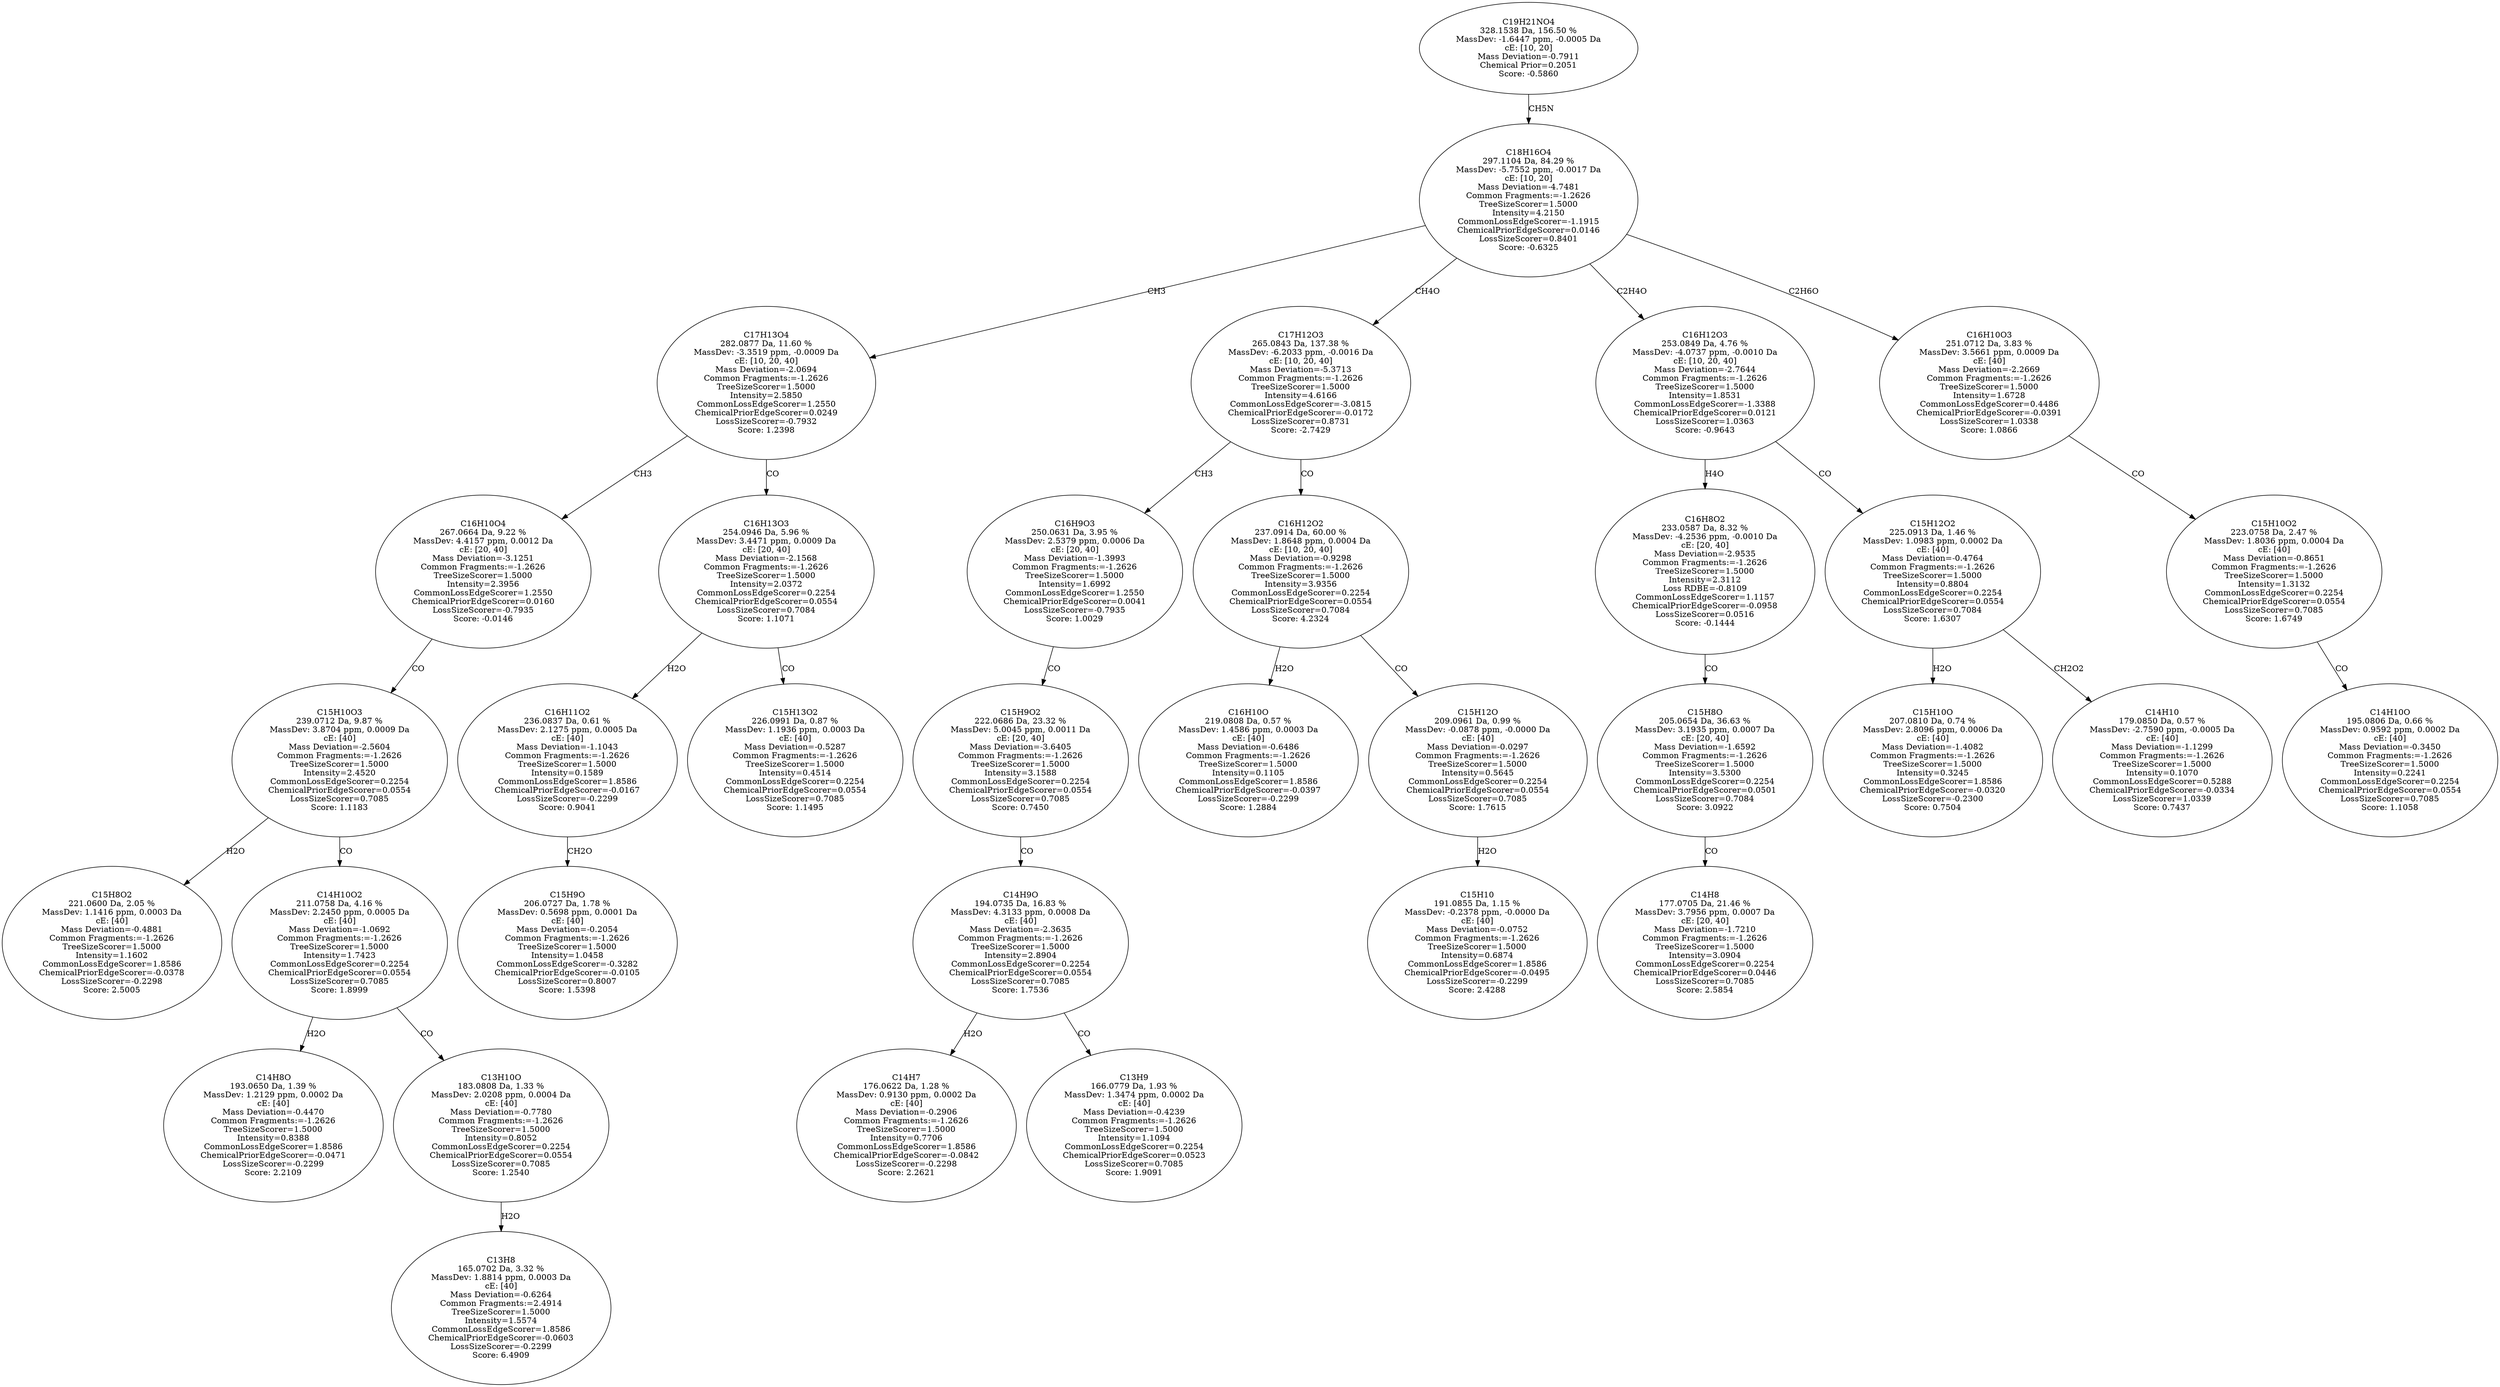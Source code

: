 strict digraph {
v1 [label="C15H8O2\n221.0600 Da, 2.05 %\nMassDev: 1.1416 ppm, 0.0003 Da\ncE: [40]\nMass Deviation=-0.4881\nCommon Fragments:=-1.2626\nTreeSizeScorer=1.5000\nIntensity=1.1602\nCommonLossEdgeScorer=1.8586\nChemicalPriorEdgeScorer=-0.0378\nLossSizeScorer=-0.2298\nScore: 2.5005"];
v2 [label="C14H8O\n193.0650 Da, 1.39 %\nMassDev: 1.2129 ppm, 0.0002 Da\ncE: [40]\nMass Deviation=-0.4470\nCommon Fragments:=-1.2626\nTreeSizeScorer=1.5000\nIntensity=0.8388\nCommonLossEdgeScorer=1.8586\nChemicalPriorEdgeScorer=-0.0471\nLossSizeScorer=-0.2299\nScore: 2.2109"];
v3 [label="C13H8\n165.0702 Da, 3.32 %\nMassDev: 1.8814 ppm, 0.0003 Da\ncE: [40]\nMass Deviation=-0.6264\nCommon Fragments:=2.4914\nTreeSizeScorer=1.5000\nIntensity=1.5574\nCommonLossEdgeScorer=1.8586\nChemicalPriorEdgeScorer=-0.0603\nLossSizeScorer=-0.2299\nScore: 6.4909"];
v4 [label="C13H10O\n183.0808 Da, 1.33 %\nMassDev: 2.0208 ppm, 0.0004 Da\ncE: [40]\nMass Deviation=-0.7780\nCommon Fragments:=-1.2626\nTreeSizeScorer=1.5000\nIntensity=0.8052\nCommonLossEdgeScorer=0.2254\nChemicalPriorEdgeScorer=0.0554\nLossSizeScorer=0.7085\nScore: 1.2540"];
v5 [label="C14H10O2\n211.0758 Da, 4.16 %\nMassDev: 2.2450 ppm, 0.0005 Da\ncE: [40]\nMass Deviation=-1.0692\nCommon Fragments:=-1.2626\nTreeSizeScorer=1.5000\nIntensity=1.7423\nCommonLossEdgeScorer=0.2254\nChemicalPriorEdgeScorer=0.0554\nLossSizeScorer=0.7085\nScore: 1.8999"];
v6 [label="C15H10O3\n239.0712 Da, 9.87 %\nMassDev: 3.8704 ppm, 0.0009 Da\ncE: [40]\nMass Deviation=-2.5604\nCommon Fragments:=-1.2626\nTreeSizeScorer=1.5000\nIntensity=2.4520\nCommonLossEdgeScorer=0.2254\nChemicalPriorEdgeScorer=0.0554\nLossSizeScorer=0.7085\nScore: 1.1183"];
v7 [label="C16H10O4\n267.0664 Da, 9.22 %\nMassDev: 4.4157 ppm, 0.0012 Da\ncE: [20, 40]\nMass Deviation=-3.1251\nCommon Fragments:=-1.2626\nTreeSizeScorer=1.5000\nIntensity=2.3956\nCommonLossEdgeScorer=1.2550\nChemicalPriorEdgeScorer=0.0160\nLossSizeScorer=-0.7935\nScore: -0.0146"];
v8 [label="C15H9O\n206.0727 Da, 1.78 %\nMassDev: 0.5698 ppm, 0.0001 Da\ncE: [40]\nMass Deviation=-0.2054\nCommon Fragments:=-1.2626\nTreeSizeScorer=1.5000\nIntensity=1.0458\nCommonLossEdgeScorer=-0.3282\nChemicalPriorEdgeScorer=-0.0105\nLossSizeScorer=0.8007\nScore: 1.5398"];
v9 [label="C16H11O2\n236.0837 Da, 0.61 %\nMassDev: 2.1275 ppm, 0.0005 Da\ncE: [40]\nMass Deviation=-1.1043\nCommon Fragments:=-1.2626\nTreeSizeScorer=1.5000\nIntensity=0.1589\nCommonLossEdgeScorer=1.8586\nChemicalPriorEdgeScorer=-0.0167\nLossSizeScorer=-0.2299\nScore: 0.9041"];
v10 [label="C15H13O2\n226.0991 Da, 0.87 %\nMassDev: 1.1936 ppm, 0.0003 Da\ncE: [40]\nMass Deviation=-0.5287\nCommon Fragments:=-1.2626\nTreeSizeScorer=1.5000\nIntensity=0.4514\nCommonLossEdgeScorer=0.2254\nChemicalPriorEdgeScorer=0.0554\nLossSizeScorer=0.7085\nScore: 1.1495"];
v11 [label="C16H13O3\n254.0946 Da, 5.96 %\nMassDev: 3.4471 ppm, 0.0009 Da\ncE: [20, 40]\nMass Deviation=-2.1568\nCommon Fragments:=-1.2626\nTreeSizeScorer=1.5000\nIntensity=2.0372\nCommonLossEdgeScorer=0.2254\nChemicalPriorEdgeScorer=0.0554\nLossSizeScorer=0.7084\nScore: 1.1071"];
v12 [label="C17H13O4\n282.0877 Da, 11.60 %\nMassDev: -3.3519 ppm, -0.0009 Da\ncE: [10, 20, 40]\nMass Deviation=-2.0694\nCommon Fragments:=-1.2626\nTreeSizeScorer=1.5000\nIntensity=2.5850\nCommonLossEdgeScorer=1.2550\nChemicalPriorEdgeScorer=0.0249\nLossSizeScorer=-0.7932\nScore: 1.2398"];
v13 [label="C14H7\n176.0622 Da, 1.28 %\nMassDev: 0.9130 ppm, 0.0002 Da\ncE: [40]\nMass Deviation=-0.2906\nCommon Fragments:=-1.2626\nTreeSizeScorer=1.5000\nIntensity=0.7706\nCommonLossEdgeScorer=1.8586\nChemicalPriorEdgeScorer=-0.0842\nLossSizeScorer=-0.2298\nScore: 2.2621"];
v14 [label="C13H9\n166.0779 Da, 1.93 %\nMassDev: 1.3474 ppm, 0.0002 Da\ncE: [40]\nMass Deviation=-0.4239\nCommon Fragments:=-1.2626\nTreeSizeScorer=1.5000\nIntensity=1.1094\nCommonLossEdgeScorer=0.2254\nChemicalPriorEdgeScorer=0.0523\nLossSizeScorer=0.7085\nScore: 1.9091"];
v15 [label="C14H9O\n194.0735 Da, 16.83 %\nMassDev: 4.3133 ppm, 0.0008 Da\ncE: [40]\nMass Deviation=-2.3635\nCommon Fragments:=-1.2626\nTreeSizeScorer=1.5000\nIntensity=2.8904\nCommonLossEdgeScorer=0.2254\nChemicalPriorEdgeScorer=0.0554\nLossSizeScorer=0.7085\nScore: 1.7536"];
v16 [label="C15H9O2\n222.0686 Da, 23.32 %\nMassDev: 5.0045 ppm, 0.0011 Da\ncE: [20, 40]\nMass Deviation=-3.6405\nCommon Fragments:=-1.2626\nTreeSizeScorer=1.5000\nIntensity=3.1588\nCommonLossEdgeScorer=0.2254\nChemicalPriorEdgeScorer=0.0554\nLossSizeScorer=0.7085\nScore: 0.7450"];
v17 [label="C16H9O3\n250.0631 Da, 3.95 %\nMassDev: 2.5379 ppm, 0.0006 Da\ncE: [20, 40]\nMass Deviation=-1.3993\nCommon Fragments:=-1.2626\nTreeSizeScorer=1.5000\nIntensity=1.6992\nCommonLossEdgeScorer=1.2550\nChemicalPriorEdgeScorer=0.0041\nLossSizeScorer=-0.7935\nScore: 1.0029"];
v18 [label="C16H10O\n219.0808 Da, 0.57 %\nMassDev: 1.4586 ppm, 0.0003 Da\ncE: [40]\nMass Deviation=-0.6486\nCommon Fragments:=-1.2626\nTreeSizeScorer=1.5000\nIntensity=0.1105\nCommonLossEdgeScorer=1.8586\nChemicalPriorEdgeScorer=-0.0397\nLossSizeScorer=-0.2299\nScore: 1.2884"];
v19 [label="C15H10\n191.0855 Da, 1.15 %\nMassDev: -0.2378 ppm, -0.0000 Da\ncE: [40]\nMass Deviation=-0.0752\nCommon Fragments:=-1.2626\nTreeSizeScorer=1.5000\nIntensity=0.6874\nCommonLossEdgeScorer=1.8586\nChemicalPriorEdgeScorer=-0.0495\nLossSizeScorer=-0.2299\nScore: 2.4288"];
v20 [label="C15H12O\n209.0961 Da, 0.99 %\nMassDev: -0.0878 ppm, -0.0000 Da\ncE: [40]\nMass Deviation=-0.0297\nCommon Fragments:=-1.2626\nTreeSizeScorer=1.5000\nIntensity=0.5645\nCommonLossEdgeScorer=0.2254\nChemicalPriorEdgeScorer=0.0554\nLossSizeScorer=0.7085\nScore: 1.7615"];
v21 [label="C16H12O2\n237.0914 Da, 60.00 %\nMassDev: 1.8648 ppm, 0.0004 Da\ncE: [10, 20, 40]\nMass Deviation=-0.9298\nCommon Fragments:=-1.2626\nTreeSizeScorer=1.5000\nIntensity=3.9356\nCommonLossEdgeScorer=0.2254\nChemicalPriorEdgeScorer=0.0554\nLossSizeScorer=0.7084\nScore: 4.2324"];
v22 [label="C17H12O3\n265.0843 Da, 137.38 %\nMassDev: -6.2033 ppm, -0.0016 Da\ncE: [10, 20, 40]\nMass Deviation=-5.3713\nCommon Fragments:=-1.2626\nTreeSizeScorer=1.5000\nIntensity=4.6166\nCommonLossEdgeScorer=-3.0815\nChemicalPriorEdgeScorer=-0.0172\nLossSizeScorer=0.8731\nScore: -2.7429"];
v23 [label="C14H8\n177.0705 Da, 21.46 %\nMassDev: 3.7956 ppm, 0.0007 Da\ncE: [20, 40]\nMass Deviation=-1.7210\nCommon Fragments:=-1.2626\nTreeSizeScorer=1.5000\nIntensity=3.0904\nCommonLossEdgeScorer=0.2254\nChemicalPriorEdgeScorer=0.0446\nLossSizeScorer=0.7085\nScore: 2.5854"];
v24 [label="C15H8O\n205.0654 Da, 36.63 %\nMassDev: 3.1935 ppm, 0.0007 Da\ncE: [20, 40]\nMass Deviation=-1.6592\nCommon Fragments:=-1.2626\nTreeSizeScorer=1.5000\nIntensity=3.5300\nCommonLossEdgeScorer=0.2254\nChemicalPriorEdgeScorer=0.0501\nLossSizeScorer=0.7084\nScore: 3.0922"];
v25 [label="C16H8O2\n233.0587 Da, 8.32 %\nMassDev: -4.2536 ppm, -0.0010 Da\ncE: [20, 40]\nMass Deviation=-2.9535\nCommon Fragments:=-1.2626\nTreeSizeScorer=1.5000\nIntensity=2.3112\nLoss RDBE=-0.8109\nCommonLossEdgeScorer=1.1157\nChemicalPriorEdgeScorer=-0.0958\nLossSizeScorer=0.0516\nScore: -0.1444"];
v26 [label="C15H10O\n207.0810 Da, 0.74 %\nMassDev: 2.8096 ppm, 0.0006 Da\ncE: [40]\nMass Deviation=-1.4082\nCommon Fragments:=-1.2626\nTreeSizeScorer=1.5000\nIntensity=0.3245\nCommonLossEdgeScorer=1.8586\nChemicalPriorEdgeScorer=-0.0320\nLossSizeScorer=-0.2300\nScore: 0.7504"];
v27 [label="C14H10\n179.0850 Da, 0.57 %\nMassDev: -2.7590 ppm, -0.0005 Da\ncE: [40]\nMass Deviation=-1.1299\nCommon Fragments:=-1.2626\nTreeSizeScorer=1.5000\nIntensity=0.1070\nCommonLossEdgeScorer=0.5288\nChemicalPriorEdgeScorer=-0.0334\nLossSizeScorer=1.0339\nScore: 0.7437"];
v28 [label="C15H12O2\n225.0913 Da, 1.46 %\nMassDev: 1.0983 ppm, 0.0002 Da\ncE: [40]\nMass Deviation=-0.4764\nCommon Fragments:=-1.2626\nTreeSizeScorer=1.5000\nIntensity=0.8804\nCommonLossEdgeScorer=0.2254\nChemicalPriorEdgeScorer=0.0554\nLossSizeScorer=0.7084\nScore: 1.6307"];
v29 [label="C16H12O3\n253.0849 Da, 4.76 %\nMassDev: -4.0737 ppm, -0.0010 Da\ncE: [10, 20, 40]\nMass Deviation=-2.7644\nCommon Fragments:=-1.2626\nTreeSizeScorer=1.5000\nIntensity=1.8531\nCommonLossEdgeScorer=-1.3388\nChemicalPriorEdgeScorer=0.0121\nLossSizeScorer=1.0363\nScore: -0.9643"];
v30 [label="C14H10O\n195.0806 Da, 0.66 %\nMassDev: 0.9592 ppm, 0.0002 Da\ncE: [40]\nMass Deviation=-0.3450\nCommon Fragments:=-1.2626\nTreeSizeScorer=1.5000\nIntensity=0.2241\nCommonLossEdgeScorer=0.2254\nChemicalPriorEdgeScorer=0.0554\nLossSizeScorer=0.7085\nScore: 1.1058"];
v31 [label="C15H10O2\n223.0758 Da, 2.47 %\nMassDev: 1.8036 ppm, 0.0004 Da\ncE: [40]\nMass Deviation=-0.8651\nCommon Fragments:=-1.2626\nTreeSizeScorer=1.5000\nIntensity=1.3132\nCommonLossEdgeScorer=0.2254\nChemicalPriorEdgeScorer=0.0554\nLossSizeScorer=0.7085\nScore: 1.6749"];
v32 [label="C16H10O3\n251.0712 Da, 3.83 %\nMassDev: 3.5661 ppm, 0.0009 Da\ncE: [40]\nMass Deviation=-2.2669\nCommon Fragments:=-1.2626\nTreeSizeScorer=1.5000\nIntensity=1.6728\nCommonLossEdgeScorer=0.4486\nChemicalPriorEdgeScorer=-0.0391\nLossSizeScorer=1.0338\nScore: 1.0866"];
v33 [label="C18H16O4\n297.1104 Da, 84.29 %\nMassDev: -5.7552 ppm, -0.0017 Da\ncE: [10, 20]\nMass Deviation=-4.7481\nCommon Fragments:=-1.2626\nTreeSizeScorer=1.5000\nIntensity=4.2150\nCommonLossEdgeScorer=-1.1915\nChemicalPriorEdgeScorer=0.0146\nLossSizeScorer=0.8401\nScore: -0.6325"];
v34 [label="C19H21NO4\n328.1538 Da, 156.50 %\nMassDev: -1.6447 ppm, -0.0005 Da\ncE: [10, 20]\nMass Deviation=-0.7911\nChemical Prior=0.2051\nScore: -0.5860"];
v6 -> v1 [label="H2O"];
v5 -> v2 [label="H2O"];
v4 -> v3 [label="H2O"];
v5 -> v4 [label="CO"];
v6 -> v5 [label="CO"];
v7 -> v6 [label="CO"];
v12 -> v7 [label="CH3"];
v9 -> v8 [label="CH2O"];
v11 -> v9 [label="H2O"];
v11 -> v10 [label="CO"];
v12 -> v11 [label="CO"];
v33 -> v12 [label="CH3"];
v15 -> v13 [label="H2O"];
v15 -> v14 [label="CO"];
v16 -> v15 [label="CO"];
v17 -> v16 [label="CO"];
v22 -> v17 [label="CH3"];
v21 -> v18 [label="H2O"];
v20 -> v19 [label="H2O"];
v21 -> v20 [label="CO"];
v22 -> v21 [label="CO"];
v33 -> v22 [label="CH4O"];
v24 -> v23 [label="CO"];
v25 -> v24 [label="CO"];
v29 -> v25 [label="H4O"];
v28 -> v26 [label="H2O"];
v28 -> v27 [label="CH2O2"];
v29 -> v28 [label="CO"];
v33 -> v29 [label="C2H4O"];
v31 -> v30 [label="CO"];
v32 -> v31 [label="CO"];
v33 -> v32 [label="C2H6O"];
v34 -> v33 [label="CH5N"];
}